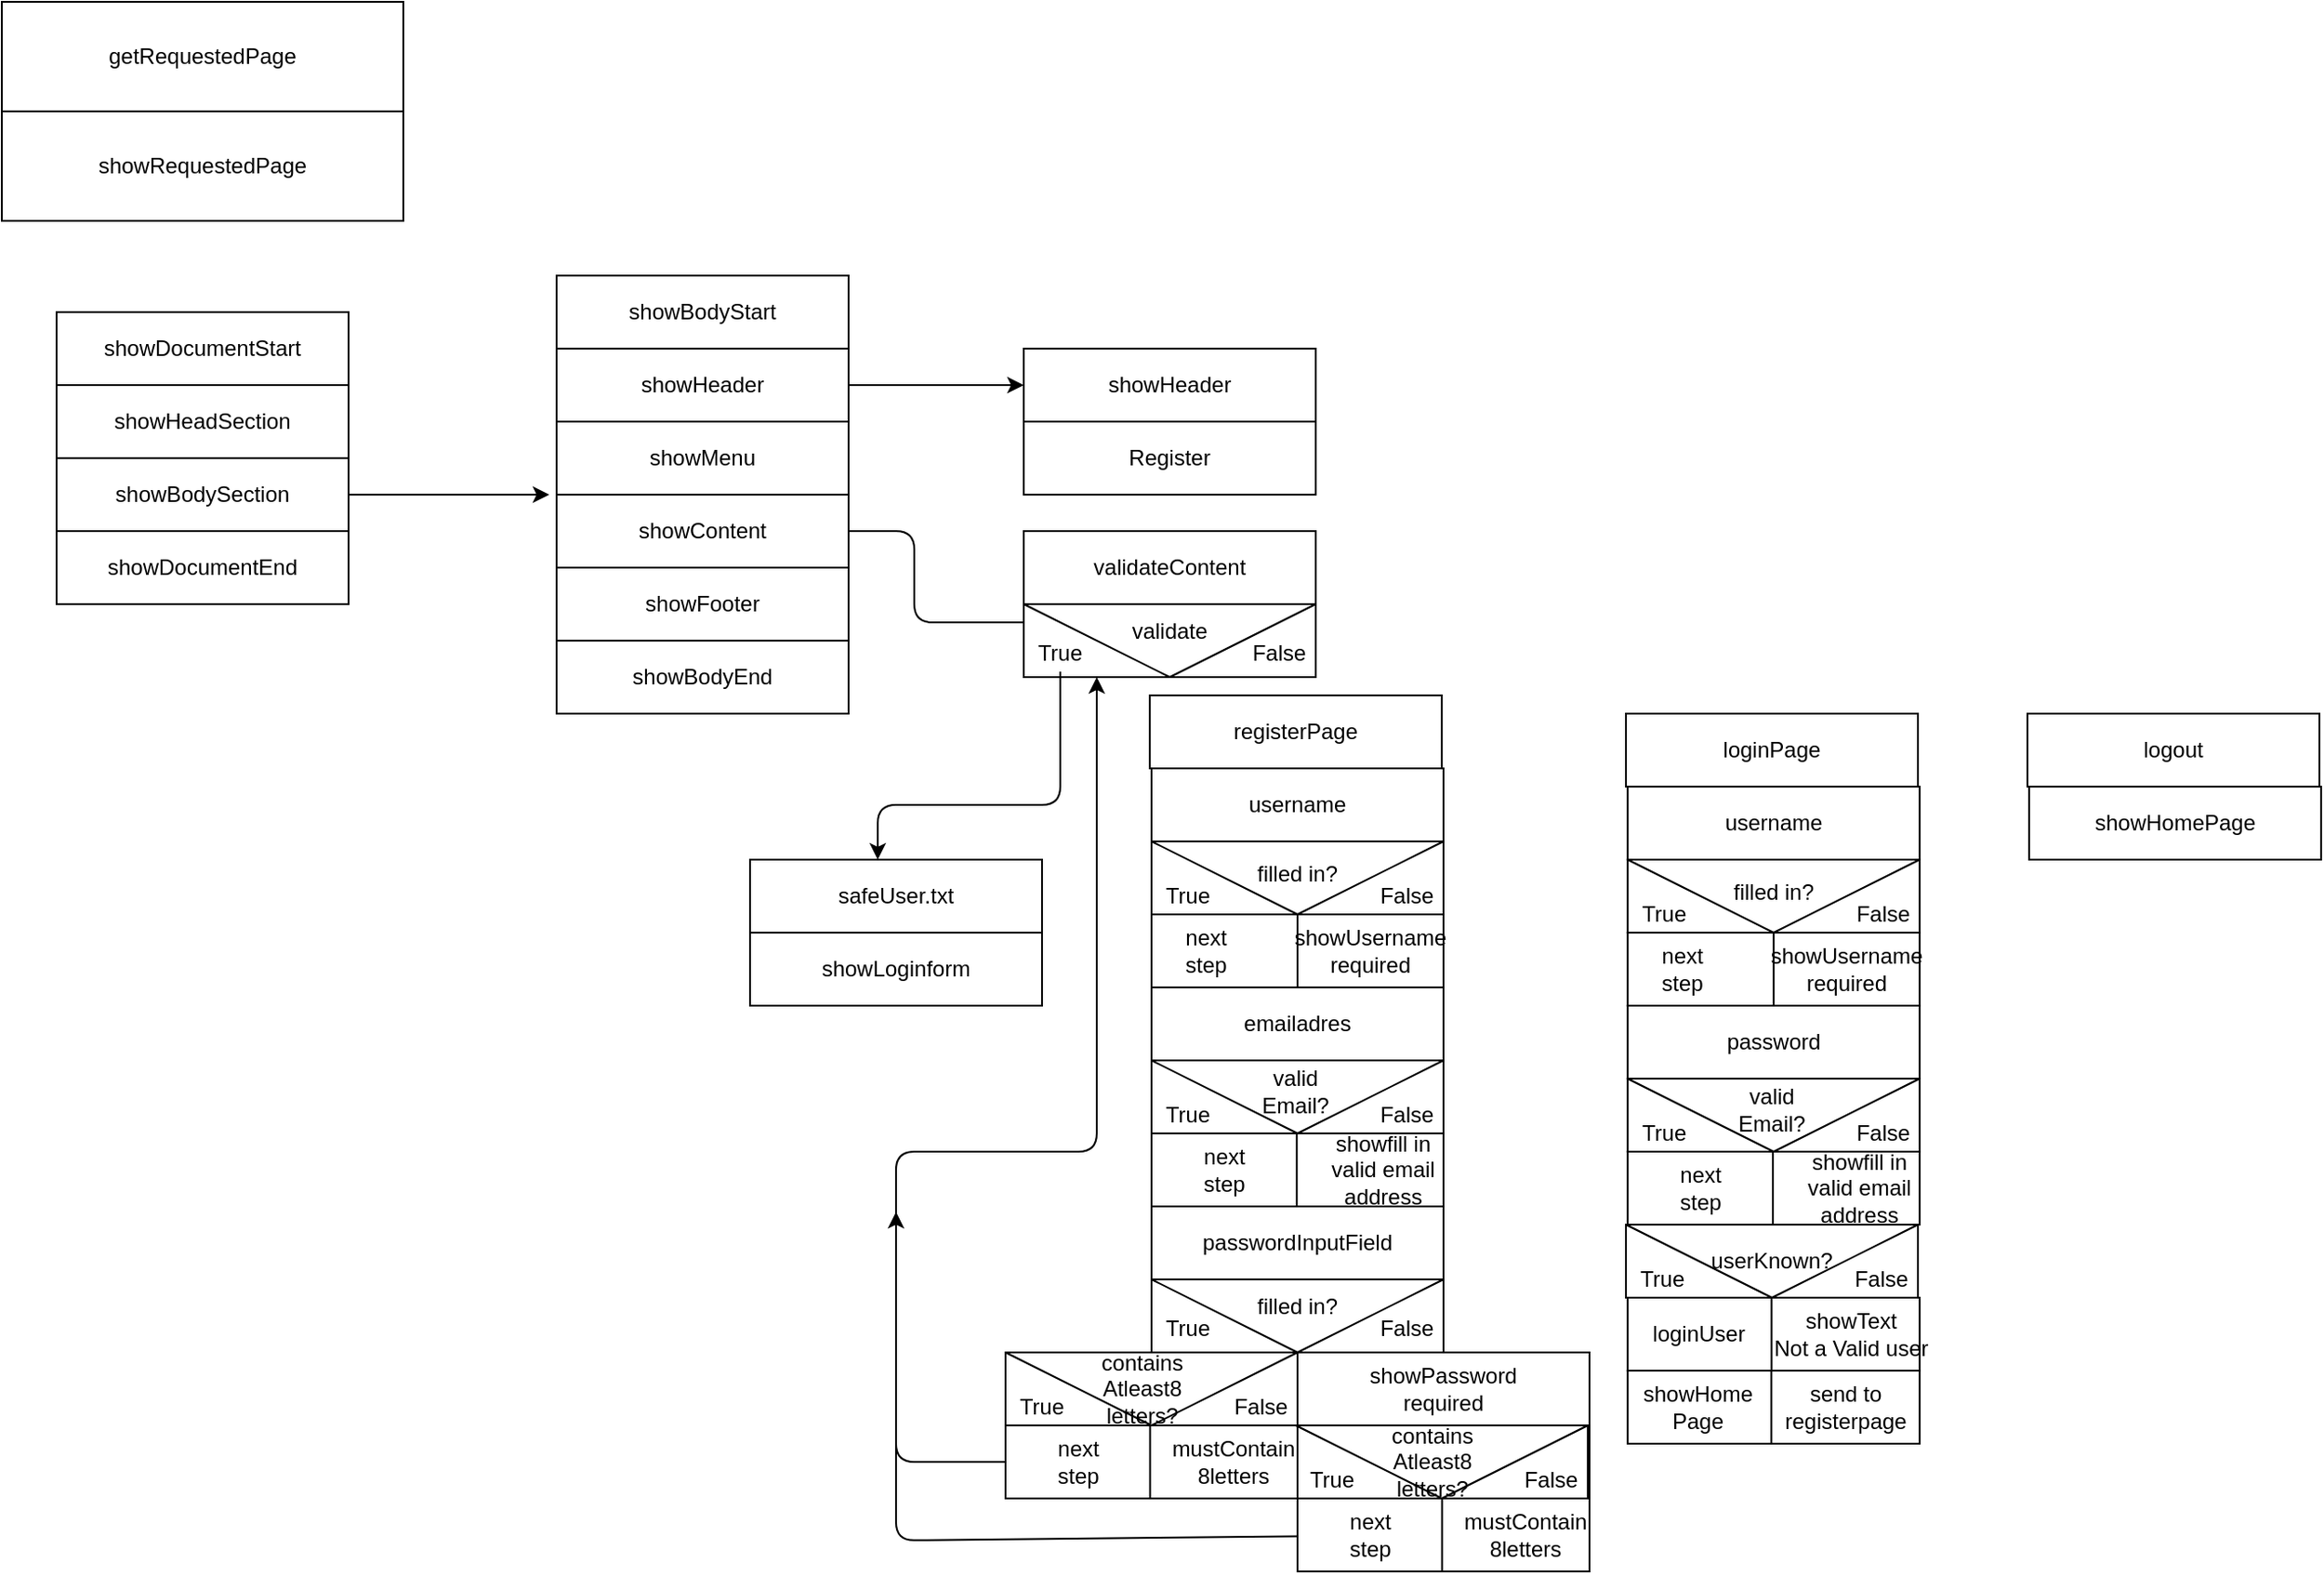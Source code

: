 <mxfile>
    <diagram id="0ivJ61V1_aw-lX1sDPLv" name="Page-1">
        <mxGraphModel dx="2798" dy="1618" grid="1" gridSize="10" guides="1" tooltips="1" connect="1" arrows="1" fold="1" page="1" pageScale="1" pageWidth="827" pageHeight="1169" math="0" shadow="0">
            <root>
                <mxCell id="0"/>
                <mxCell id="1" parent="0"/>
                <mxCell id="2" value="getRequestedPage" style="rounded=0;whiteSpace=wrap;html=1;" vertex="1" parent="1">
                    <mxGeometry x="110" y="130" width="220" height="60" as="geometry"/>
                </mxCell>
                <mxCell id="3" value="showRequestedPage" style="rounded=0;whiteSpace=wrap;html=1;" vertex="1" parent="1">
                    <mxGeometry x="110" y="190" width="220" height="60" as="geometry"/>
                </mxCell>
                <mxCell id="5" value="showDocumentStart" style="rounded=0;whiteSpace=wrap;html=1;" vertex="1" parent="1">
                    <mxGeometry x="140" y="300" width="160" height="40" as="geometry"/>
                </mxCell>
                <mxCell id="6" value="showHeadSection" style="rounded=0;whiteSpace=wrap;html=1;" vertex="1" parent="1">
                    <mxGeometry x="140" y="340" width="160" height="40" as="geometry"/>
                </mxCell>
                <mxCell id="9" style="edgeStyle=none;html=1;" edge="1" parent="1" source="7">
                    <mxGeometry relative="1" as="geometry">
                        <mxPoint x="410" y="400" as="targetPoint"/>
                    </mxGeometry>
                </mxCell>
                <mxCell id="7" value="showBodySection" style="rounded=0;whiteSpace=wrap;html=1;" vertex="1" parent="1">
                    <mxGeometry x="140" y="380" width="160" height="40" as="geometry"/>
                </mxCell>
                <mxCell id="8" value="showDocumentEnd" style="rounded=0;whiteSpace=wrap;html=1;" vertex="1" parent="1">
                    <mxGeometry x="140" y="420" width="160" height="40" as="geometry"/>
                </mxCell>
                <mxCell id="12" value="showBodyStart" style="rounded=0;whiteSpace=wrap;html=1;" vertex="1" parent="1">
                    <mxGeometry x="414" y="280" width="160" height="40" as="geometry"/>
                </mxCell>
                <mxCell id="18" style="edgeStyle=none;html=1;" edge="1" parent="1" source="13">
                    <mxGeometry relative="1" as="geometry">
                        <mxPoint x="670" y="340" as="targetPoint"/>
                    </mxGeometry>
                </mxCell>
                <mxCell id="13" value="showHeader" style="rounded=0;whiteSpace=wrap;html=1;" vertex="1" parent="1">
                    <mxGeometry x="414" y="320" width="160" height="40" as="geometry"/>
                </mxCell>
                <mxCell id="14" value="showMenu" style="rounded=0;whiteSpace=wrap;html=1;" vertex="1" parent="1">
                    <mxGeometry x="414" y="360" width="160" height="40" as="geometry"/>
                </mxCell>
                <mxCell id="21" style="edgeStyle=none;html=1;" edge="1" parent="1" source="15">
                    <mxGeometry relative="1" as="geometry">
                        <mxPoint x="680" y="470" as="targetPoint"/>
                        <Array as="points">
                            <mxPoint x="610" y="420"/>
                            <mxPoint x="610" y="470"/>
                        </Array>
                    </mxGeometry>
                </mxCell>
                <mxCell id="15" value="showContent" style="rounded=0;whiteSpace=wrap;html=1;" vertex="1" parent="1">
                    <mxGeometry x="414" y="400" width="160" height="40" as="geometry"/>
                </mxCell>
                <mxCell id="16" value="showFooter" style="rounded=0;whiteSpace=wrap;html=1;" vertex="1" parent="1">
                    <mxGeometry x="414" y="440" width="160" height="40" as="geometry"/>
                </mxCell>
                <mxCell id="17" value="showBodyEnd" style="rounded=0;whiteSpace=wrap;html=1;" vertex="1" parent="1">
                    <mxGeometry x="414" y="480" width="160" height="40" as="geometry"/>
                </mxCell>
                <mxCell id="19" value="showHeader" style="rounded=0;whiteSpace=wrap;html=1;" vertex="1" parent="1">
                    <mxGeometry x="670" y="320" width="160" height="40" as="geometry"/>
                </mxCell>
                <mxCell id="20" value="Register" style="rounded=0;whiteSpace=wrap;html=1;" vertex="1" parent="1">
                    <mxGeometry x="670" y="360" width="160" height="40" as="geometry"/>
                </mxCell>
                <mxCell id="22" value="validateContent" style="rounded=0;whiteSpace=wrap;html=1;" vertex="1" parent="1">
                    <mxGeometry x="670" y="420" width="160" height="40" as="geometry"/>
                </mxCell>
                <mxCell id="24" value="" style="rounded=0;whiteSpace=wrap;html=1;" vertex="1" parent="1">
                    <mxGeometry x="670" y="460" width="160" height="40" as="geometry"/>
                </mxCell>
                <mxCell id="25" value="" style="endArrow=none;html=1;exitX=0.5;exitY=1;exitDx=0;exitDy=0;" edge="1" parent="1" source="24">
                    <mxGeometry width="50" height="50" relative="1" as="geometry">
                        <mxPoint x="780" y="510" as="sourcePoint"/>
                        <mxPoint x="830" y="460" as="targetPoint"/>
                    </mxGeometry>
                </mxCell>
                <mxCell id="26" value="" style="endArrow=none;html=1;exitX=0;exitY=0;exitDx=0;exitDy=0;" edge="1" parent="1" source="24">
                    <mxGeometry width="50" height="50" relative="1" as="geometry">
                        <mxPoint x="680" y="490" as="sourcePoint"/>
                        <mxPoint x="750" y="500" as="targetPoint"/>
                    </mxGeometry>
                </mxCell>
                <mxCell id="28" value="validate" style="text;html=1;strokeColor=none;fillColor=none;align=center;verticalAlign=middle;whiteSpace=wrap;rounded=0;" vertex="1" parent="1">
                    <mxGeometry x="720" y="460" width="60" height="30" as="geometry"/>
                </mxCell>
                <mxCell id="34" style="edgeStyle=none;html=1;" edge="1" parent="1" source="29">
                    <mxGeometry relative="1" as="geometry">
                        <mxPoint x="590" y="600" as="targetPoint"/>
                        <Array as="points">
                            <mxPoint x="690" y="570"/>
                            <mxPoint x="590" y="570"/>
                        </Array>
                    </mxGeometry>
                </mxCell>
                <mxCell id="29" value="True" style="text;html=1;strokeColor=none;fillColor=none;align=center;verticalAlign=middle;whiteSpace=wrap;rounded=0;" vertex="1" parent="1">
                    <mxGeometry x="680" y="477" width="20" height="20" as="geometry"/>
                </mxCell>
                <mxCell id="31" value="False" style="text;html=1;strokeColor=none;fillColor=none;align=center;verticalAlign=middle;whiteSpace=wrap;rounded=0;" vertex="1" parent="1">
                    <mxGeometry x="800" y="477" width="20" height="20" as="geometry"/>
                </mxCell>
                <mxCell id="33" value="username" style="rounded=0;whiteSpace=wrap;html=1;" vertex="1" parent="1">
                    <mxGeometry x="740" y="550" width="160" height="40" as="geometry"/>
                </mxCell>
                <mxCell id="35" value="safeUser.txt" style="rounded=0;whiteSpace=wrap;html=1;" vertex="1" parent="1">
                    <mxGeometry x="520" y="600" width="160" height="40" as="geometry"/>
                </mxCell>
                <mxCell id="36" value="showLoginform" style="rounded=0;whiteSpace=wrap;html=1;" vertex="1" parent="1">
                    <mxGeometry x="520" y="640" width="160" height="40" as="geometry"/>
                </mxCell>
                <mxCell id="45" style="edgeStyle=none;html=1;entryX=0.5;entryY=0;entryDx=0;entryDy=0;" edge="1" parent="1" source="37">
                    <mxGeometry relative="1" as="geometry">
                        <mxPoint x="820" y="630" as="targetPoint"/>
                    </mxGeometry>
                </mxCell>
                <mxCell id="37" value="" style="rounded=0;whiteSpace=wrap;html=1;" vertex="1" parent="1">
                    <mxGeometry x="740" y="590" width="160" height="40" as="geometry"/>
                </mxCell>
                <mxCell id="38" value="" style="endArrow=none;html=1;exitX=0.5;exitY=1;exitDx=0;exitDy=0;" edge="1" parent="1" source="37">
                    <mxGeometry width="50" height="50" relative="1" as="geometry">
                        <mxPoint x="850" y="640" as="sourcePoint"/>
                        <mxPoint x="900" y="590" as="targetPoint"/>
                    </mxGeometry>
                </mxCell>
                <mxCell id="39" value="" style="endArrow=none;html=1;exitX=0;exitY=0;exitDx=0;exitDy=0;" edge="1" parent="1" source="37">
                    <mxGeometry width="50" height="50" relative="1" as="geometry">
                        <mxPoint x="750" y="620" as="sourcePoint"/>
                        <mxPoint x="820" y="630" as="targetPoint"/>
                    </mxGeometry>
                </mxCell>
                <mxCell id="40" value="filled in?" style="text;html=1;strokeColor=none;fillColor=none;align=center;verticalAlign=middle;whiteSpace=wrap;rounded=0;" vertex="1" parent="1">
                    <mxGeometry x="790" y="593" width="60" height="30" as="geometry"/>
                </mxCell>
                <mxCell id="41" value="True" style="text;html=1;strokeColor=none;fillColor=none;align=center;verticalAlign=middle;whiteSpace=wrap;rounded=0;" vertex="1" parent="1">
                    <mxGeometry x="750" y="610" width="20" height="20" as="geometry"/>
                </mxCell>
                <mxCell id="42" value="False" style="text;html=1;strokeColor=none;fillColor=none;align=center;verticalAlign=middle;whiteSpace=wrap;rounded=0;" vertex="1" parent="1">
                    <mxGeometry x="870" y="610" width="20" height="20" as="geometry"/>
                </mxCell>
                <mxCell id="48" value="passwordInputField" style="rounded=0;whiteSpace=wrap;html=1;" vertex="1" parent="1">
                    <mxGeometry x="740" y="790" width="160" height="40" as="geometry"/>
                </mxCell>
                <mxCell id="50" style="edgeStyle=none;html=1;entryX=0.5;entryY=0;entryDx=0;entryDy=0;" edge="1" parent="1" source="51">
                    <mxGeometry relative="1" as="geometry">
                        <mxPoint x="820" y="870" as="targetPoint"/>
                    </mxGeometry>
                </mxCell>
                <mxCell id="51" value="" style="rounded=0;whiteSpace=wrap;html=1;" vertex="1" parent="1">
                    <mxGeometry x="740" y="830" width="160" height="40" as="geometry"/>
                </mxCell>
                <mxCell id="52" value="" style="endArrow=none;html=1;exitX=0.5;exitY=1;exitDx=0;exitDy=0;" edge="1" parent="1" source="51">
                    <mxGeometry width="50" height="50" relative="1" as="geometry">
                        <mxPoint x="850" y="880" as="sourcePoint"/>
                        <mxPoint x="900" y="830" as="targetPoint"/>
                    </mxGeometry>
                </mxCell>
                <mxCell id="53" value="" style="endArrow=none;html=1;exitX=0;exitY=0;exitDx=0;exitDy=0;" edge="1" parent="1" source="51">
                    <mxGeometry width="50" height="50" relative="1" as="geometry">
                        <mxPoint x="750" y="860" as="sourcePoint"/>
                        <mxPoint x="820" y="870" as="targetPoint"/>
                    </mxGeometry>
                </mxCell>
                <mxCell id="54" value="filled in?" style="text;html=1;strokeColor=none;fillColor=none;align=center;verticalAlign=middle;whiteSpace=wrap;rounded=0;" vertex="1" parent="1">
                    <mxGeometry x="790" y="830" width="60" height="30" as="geometry"/>
                </mxCell>
                <mxCell id="56" value="False" style="text;html=1;strokeColor=none;fillColor=none;align=center;verticalAlign=middle;whiteSpace=wrap;rounded=0;" vertex="1" parent="1">
                    <mxGeometry x="870" y="847" width="20" height="20" as="geometry"/>
                </mxCell>
                <mxCell id="61" style="edgeStyle=none;html=1;entryX=0.5;entryY=0;entryDx=0;entryDy=0;" edge="1" parent="1" target="62">
                    <mxGeometry relative="1" as="geometry">
                        <mxPoint x="820" y="870" as="sourcePoint"/>
                    </mxGeometry>
                </mxCell>
                <mxCell id="62" value="" style="rounded=0;whiteSpace=wrap;html=1;" vertex="1" parent="1">
                    <mxGeometry x="660" y="870" width="320" height="40" as="geometry"/>
                </mxCell>
                <mxCell id="63" value="" style="endArrow=none;html=1;exitX=0.5;exitY=1;exitDx=0;exitDy=0;entryX=0.5;entryY=0;entryDx=0;entryDy=0;" edge="1" parent="1" source="62" target="62">
                    <mxGeometry width="50" height="50" relative="1" as="geometry">
                        <mxPoint x="830" y="880" as="sourcePoint"/>
                        <mxPoint x="910" y="840" as="targetPoint"/>
                    </mxGeometry>
                </mxCell>
                <mxCell id="65" value="showPassword required" style="text;html=1;strokeColor=none;fillColor=none;align=center;verticalAlign=middle;whiteSpace=wrap;rounded=0;" vertex="1" parent="1">
                    <mxGeometry x="890" y="880" width="20" height="20" as="geometry"/>
                </mxCell>
                <mxCell id="67" value="contains&lt;br&gt;Atleast8&lt;br&gt;letters?" style="text;html=1;strokeColor=none;fillColor=none;align=center;verticalAlign=middle;whiteSpace=wrap;rounded=0;" vertex="1" parent="1">
                    <mxGeometry x="710" y="880" width="50" height="20" as="geometry"/>
                </mxCell>
                <mxCell id="68" value="" style="endArrow=none;html=1;exitX=0;exitY=0;exitDx=0;exitDy=0;" edge="1" parent="1">
                    <mxGeometry width="50" height="50" relative="1" as="geometry">
                        <mxPoint x="660" y="870" as="sourcePoint"/>
                        <mxPoint x="740" y="910" as="targetPoint"/>
                    </mxGeometry>
                </mxCell>
                <mxCell id="69" value="" style="endArrow=none;html=1;exitX=0.5;exitY=1;exitDx=0;exitDy=0;" edge="1" parent="1">
                    <mxGeometry width="50" height="50" relative="1" as="geometry">
                        <mxPoint x="740" y="910" as="sourcePoint"/>
                        <mxPoint x="820" y="870" as="targetPoint"/>
                    </mxGeometry>
                </mxCell>
                <mxCell id="55" value="True" style="text;html=1;strokeColor=none;fillColor=none;align=center;verticalAlign=middle;whiteSpace=wrap;rounded=0;" vertex="1" parent="1">
                    <mxGeometry x="670" y="890" width="20" height="20" as="geometry"/>
                </mxCell>
                <mxCell id="70" value="False" style="text;html=1;strokeColor=none;fillColor=none;align=center;verticalAlign=middle;whiteSpace=wrap;rounded=0;" vertex="1" parent="1">
                    <mxGeometry x="790" y="890" width="20" height="20" as="geometry"/>
                </mxCell>
                <mxCell id="71" value="True" style="text;html=1;strokeColor=none;fillColor=none;align=center;verticalAlign=middle;whiteSpace=wrap;rounded=0;" vertex="1" parent="1">
                    <mxGeometry x="750" y="847" width="20" height="20" as="geometry"/>
                </mxCell>
                <mxCell id="76" style="edgeStyle=none;html=1;entryX=0.25;entryY=1;entryDx=0;entryDy=0;" edge="1" parent="1" source="72" target="24">
                    <mxGeometry relative="1" as="geometry">
                        <Array as="points">
                            <mxPoint x="600" y="930"/>
                            <mxPoint x="600" y="850"/>
                            <mxPoint x="600" y="760"/>
                            <mxPoint x="710" y="760"/>
                        </Array>
                    </mxGeometry>
                </mxCell>
                <mxCell id="72" value="" style="rounded=0;whiteSpace=wrap;html=1;" vertex="1" parent="1">
                    <mxGeometry x="660" y="910" width="160" height="40" as="geometry"/>
                </mxCell>
                <mxCell id="73" value="" style="endArrow=none;html=1;exitX=0.5;exitY=1;exitDx=0;exitDy=0;entryX=0.5;entryY=0;entryDx=0;entryDy=0;" edge="1" parent="1">
                    <mxGeometry width="50" height="50" relative="1" as="geometry">
                        <mxPoint x="739.23" y="950" as="sourcePoint"/>
                        <mxPoint x="739.23" y="910" as="targetPoint"/>
                    </mxGeometry>
                </mxCell>
                <mxCell id="74" value="mustContain&lt;br&gt;8letters" style="text;html=1;strokeColor=none;fillColor=none;align=center;verticalAlign=middle;whiteSpace=wrap;rounded=0;" vertex="1" parent="1">
                    <mxGeometry x="760" y="920" width="50" height="20" as="geometry"/>
                </mxCell>
                <mxCell id="75" value="next step" style="text;html=1;strokeColor=none;fillColor=none;align=center;verticalAlign=middle;whiteSpace=wrap;rounded=0;" vertex="1" parent="1">
                    <mxGeometry x="690" y="920" width="20" height="20" as="geometry"/>
                </mxCell>
                <mxCell id="78" value="" style="rounded=0;whiteSpace=wrap;html=1;" vertex="1" parent="1">
                    <mxGeometry x="820" y="910" width="160" height="40" as="geometry"/>
                </mxCell>
                <mxCell id="79" style="edgeStyle=none;html=1;entryX=0.5;entryY=0;entryDx=0;entryDy=0;" edge="1" parent="1">
                    <mxGeometry relative="1" as="geometry">
                        <mxPoint x="979.09" y="910" as="targetPoint"/>
                        <mxPoint x="979.09" y="910" as="sourcePoint"/>
                    </mxGeometry>
                </mxCell>
                <mxCell id="80" style="edgeStyle=none;html=1;entryX=0.5;entryY=0;entryDx=0;entryDy=0;" edge="1" parent="1">
                    <mxGeometry relative="1" as="geometry">
                        <mxPoint x="979.09" y="910" as="sourcePoint"/>
                        <mxPoint x="979.09" y="910" as="targetPoint"/>
                    </mxGeometry>
                </mxCell>
                <mxCell id="81" value="" style="endArrow=none;html=1;exitX=0.5;exitY=1;exitDx=0;exitDy=0;entryX=0.5;entryY=0;entryDx=0;entryDy=0;" edge="1" parent="1">
                    <mxGeometry width="50" height="50" relative="1" as="geometry">
                        <mxPoint x="979.09" y="950" as="sourcePoint"/>
                        <mxPoint x="979.09" y="910" as="targetPoint"/>
                    </mxGeometry>
                </mxCell>
                <mxCell id="82" value="contains&lt;br&gt;Atleast8&lt;br&gt;letters?" style="text;html=1;strokeColor=none;fillColor=none;align=center;verticalAlign=middle;whiteSpace=wrap;rounded=0;" vertex="1" parent="1">
                    <mxGeometry x="869.09" y="920" width="50" height="20" as="geometry"/>
                </mxCell>
                <mxCell id="83" value="" style="endArrow=none;html=1;exitX=0;exitY=0;exitDx=0;exitDy=0;" edge="1" parent="1">
                    <mxGeometry width="50" height="50" relative="1" as="geometry">
                        <mxPoint x="819.09" y="910" as="sourcePoint"/>
                        <mxPoint x="899.09" y="950" as="targetPoint"/>
                    </mxGeometry>
                </mxCell>
                <mxCell id="84" value="" style="endArrow=none;html=1;exitX=0.5;exitY=1;exitDx=0;exitDy=0;" edge="1" parent="1">
                    <mxGeometry width="50" height="50" relative="1" as="geometry">
                        <mxPoint x="899.09" y="950" as="sourcePoint"/>
                        <mxPoint x="979.09" y="910" as="targetPoint"/>
                    </mxGeometry>
                </mxCell>
                <mxCell id="85" value="True" style="text;html=1;strokeColor=none;fillColor=none;align=center;verticalAlign=middle;whiteSpace=wrap;rounded=0;" vertex="1" parent="1">
                    <mxGeometry x="829.09" y="930" width="20" height="20" as="geometry"/>
                </mxCell>
                <mxCell id="86" value="False" style="text;html=1;strokeColor=none;fillColor=none;align=center;verticalAlign=middle;whiteSpace=wrap;rounded=0;" vertex="1" parent="1">
                    <mxGeometry x="949.09" y="930" width="20" height="20" as="geometry"/>
                </mxCell>
                <mxCell id="93" style="edgeStyle=none;html=1;" edge="1" parent="1" source="89">
                    <mxGeometry relative="1" as="geometry">
                        <mxPoint x="600" y="793" as="targetPoint"/>
                        <Array as="points">
                            <mxPoint x="600" y="973"/>
                        </Array>
                    </mxGeometry>
                </mxCell>
                <mxCell id="89" value="" style="rounded=0;whiteSpace=wrap;html=1;" vertex="1" parent="1">
                    <mxGeometry x="820" y="950" width="160" height="40" as="geometry"/>
                </mxCell>
                <mxCell id="90" value="" style="endArrow=none;html=1;exitX=0.5;exitY=1;exitDx=0;exitDy=0;entryX=0.5;entryY=0;entryDx=0;entryDy=0;" edge="1" parent="1">
                    <mxGeometry width="50" height="50" relative="1" as="geometry">
                        <mxPoint x="899.23" y="990" as="sourcePoint"/>
                        <mxPoint x="899.23" y="950" as="targetPoint"/>
                    </mxGeometry>
                </mxCell>
                <mxCell id="91" value="mustContain&lt;br&gt;8letters" style="text;html=1;strokeColor=none;fillColor=none;align=center;verticalAlign=middle;whiteSpace=wrap;rounded=0;" vertex="1" parent="1">
                    <mxGeometry x="920" y="960" width="50" height="20" as="geometry"/>
                </mxCell>
                <mxCell id="92" value="next step" style="text;html=1;strokeColor=none;fillColor=none;align=center;verticalAlign=middle;whiteSpace=wrap;rounded=0;" vertex="1" parent="1">
                    <mxGeometry x="850" y="960" width="20" height="20" as="geometry"/>
                </mxCell>
                <mxCell id="95" value="" style="rounded=0;whiteSpace=wrap;html=1;" vertex="1" parent="1">
                    <mxGeometry x="740" y="630" width="160" height="40" as="geometry"/>
                </mxCell>
                <mxCell id="96" value="" style="endArrow=none;html=1;exitX=0.5;exitY=1;exitDx=0;exitDy=0;entryX=0.5;entryY=0;entryDx=0;entryDy=0;" edge="1" parent="1" source="95" target="95">
                    <mxGeometry width="50" height="50" relative="1" as="geometry">
                        <mxPoint x="830" y="640" as="sourcePoint"/>
                        <mxPoint x="910" y="600" as="targetPoint"/>
                    </mxGeometry>
                </mxCell>
                <mxCell id="97" value="next step" style="text;html=1;strokeColor=none;fillColor=none;align=center;verticalAlign=middle;whiteSpace=wrap;rounded=0;" vertex="1" parent="1">
                    <mxGeometry x="760" y="640" width="20" height="20" as="geometry"/>
                </mxCell>
                <mxCell id="98" value="showUsername required" style="text;html=1;strokeColor=none;fillColor=none;align=center;verticalAlign=middle;whiteSpace=wrap;rounded=0;" vertex="1" parent="1">
                    <mxGeometry x="850" y="640" width="20" height="20" as="geometry"/>
                </mxCell>
                <mxCell id="99" value="emailadres" style="rounded=0;whiteSpace=wrap;html=1;" vertex="1" parent="1">
                    <mxGeometry x="740" y="670" width="160" height="40" as="geometry"/>
                </mxCell>
                <mxCell id="100" value="" style="rounded=0;whiteSpace=wrap;html=1;" vertex="1" parent="1">
                    <mxGeometry x="740" y="710" width="160" height="40" as="geometry"/>
                </mxCell>
                <mxCell id="103" value="valid Email?" style="text;html=1;strokeColor=none;fillColor=none;align=center;verticalAlign=middle;whiteSpace=wrap;rounded=0;" vertex="1" parent="1">
                    <mxGeometry x="809.09" y="717" width="20" height="20" as="geometry"/>
                </mxCell>
                <mxCell id="104" value="" style="rounded=0;whiteSpace=wrap;html=1;" vertex="1" parent="1">
                    <mxGeometry x="740" y="750" width="160" height="40" as="geometry"/>
                </mxCell>
                <mxCell id="105" value="" style="endArrow=none;html=1;entryX=0.5;entryY=0;entryDx=0;entryDy=0;" edge="1" parent="1">
                    <mxGeometry width="50" height="50" relative="1" as="geometry">
                        <mxPoint x="819.62" y="790" as="sourcePoint"/>
                        <mxPoint x="819.62" y="750" as="targetPoint"/>
                        <Array as="points">
                            <mxPoint x="819.62" y="790"/>
                        </Array>
                    </mxGeometry>
                </mxCell>
                <mxCell id="106" value="" style="endArrow=none;html=1;exitX=0.5;exitY=1;exitDx=0;exitDy=0;" edge="1" parent="1">
                    <mxGeometry width="50" height="50" relative="1" as="geometry">
                        <mxPoint x="820" y="750" as="sourcePoint"/>
                        <mxPoint x="900" y="710" as="targetPoint"/>
                    </mxGeometry>
                </mxCell>
                <mxCell id="107" value="" style="endArrow=none;html=1;exitX=0;exitY=0;exitDx=0;exitDy=0;" edge="1" parent="1">
                    <mxGeometry width="50" height="50" relative="1" as="geometry">
                        <mxPoint x="740" y="710" as="sourcePoint"/>
                        <mxPoint x="820" y="750" as="targetPoint"/>
                    </mxGeometry>
                </mxCell>
                <mxCell id="108" value="False" style="text;html=1;strokeColor=none;fillColor=none;align=center;verticalAlign=middle;whiteSpace=wrap;rounded=0;" vertex="1" parent="1">
                    <mxGeometry x="870" y="730" width="20" height="20" as="geometry"/>
                </mxCell>
                <mxCell id="109" value="True" style="text;html=1;strokeColor=none;fillColor=none;align=center;verticalAlign=middle;whiteSpace=wrap;rounded=0;" vertex="1" parent="1">
                    <mxGeometry x="750" y="730" width="20" height="20" as="geometry"/>
                </mxCell>
                <mxCell id="110" value="next step" style="text;html=1;strokeColor=none;fillColor=none;align=center;verticalAlign=middle;whiteSpace=wrap;rounded=0;" vertex="1" parent="1">
                    <mxGeometry x="770" y="760" width="20" height="20" as="geometry"/>
                </mxCell>
                <mxCell id="111" value="showfill in valid email address" style="text;html=1;strokeColor=none;fillColor=none;align=center;verticalAlign=middle;whiteSpace=wrap;rounded=0;" vertex="1" parent="1">
                    <mxGeometry x="827" y="765" width="80" height="10" as="geometry"/>
                </mxCell>
                <mxCell id="112" value="registerPage" style="rounded=0;whiteSpace=wrap;html=1;" vertex="1" parent="1">
                    <mxGeometry x="739.09" y="510" width="160" height="40" as="geometry"/>
                </mxCell>
                <mxCell id="161" value="username" style="rounded=0;whiteSpace=wrap;html=1;" vertex="1" parent="1">
                    <mxGeometry x="1000.91" y="560" width="160" height="40" as="geometry"/>
                </mxCell>
                <mxCell id="162" style="edgeStyle=none;html=1;entryX=0.5;entryY=0;entryDx=0;entryDy=0;" edge="1" parent="1" source="163">
                    <mxGeometry relative="1" as="geometry">
                        <mxPoint x="1080.91" y="640" as="targetPoint"/>
                    </mxGeometry>
                </mxCell>
                <mxCell id="163" value="" style="rounded=0;whiteSpace=wrap;html=1;" vertex="1" parent="1">
                    <mxGeometry x="1000.91" y="600" width="160" height="40" as="geometry"/>
                </mxCell>
                <mxCell id="164" value="" style="endArrow=none;html=1;exitX=0.5;exitY=1;exitDx=0;exitDy=0;" edge="1" parent="1" source="163">
                    <mxGeometry width="50" height="50" relative="1" as="geometry">
                        <mxPoint x="1110.91" y="650" as="sourcePoint"/>
                        <mxPoint x="1160.91" y="600" as="targetPoint"/>
                    </mxGeometry>
                </mxCell>
                <mxCell id="165" value="" style="endArrow=none;html=1;exitX=0;exitY=0;exitDx=0;exitDy=0;" edge="1" parent="1" source="163">
                    <mxGeometry width="50" height="50" relative="1" as="geometry">
                        <mxPoint x="1010.91" y="630" as="sourcePoint"/>
                        <mxPoint x="1080.91" y="640" as="targetPoint"/>
                    </mxGeometry>
                </mxCell>
                <mxCell id="166" value="filled in?" style="text;html=1;strokeColor=none;fillColor=none;align=center;verticalAlign=middle;whiteSpace=wrap;rounded=0;" vertex="1" parent="1">
                    <mxGeometry x="1050.91" y="603" width="60" height="30" as="geometry"/>
                </mxCell>
                <mxCell id="167" value="True" style="text;html=1;strokeColor=none;fillColor=none;align=center;verticalAlign=middle;whiteSpace=wrap;rounded=0;" vertex="1" parent="1">
                    <mxGeometry x="1010.91" y="620" width="20" height="20" as="geometry"/>
                </mxCell>
                <mxCell id="168" value="False" style="text;html=1;strokeColor=none;fillColor=none;align=center;verticalAlign=middle;whiteSpace=wrap;rounded=0;" vertex="1" parent="1">
                    <mxGeometry x="1130.91" y="620" width="20" height="20" as="geometry"/>
                </mxCell>
                <mxCell id="169" value="" style="rounded=0;whiteSpace=wrap;html=1;" vertex="1" parent="1">
                    <mxGeometry x="1000.91" y="640" width="160" height="40" as="geometry"/>
                </mxCell>
                <mxCell id="170" value="" style="endArrow=none;html=1;exitX=0.5;exitY=1;exitDx=0;exitDy=0;entryX=0.5;entryY=0;entryDx=0;entryDy=0;" edge="1" parent="1" source="169" target="169">
                    <mxGeometry width="50" height="50" relative="1" as="geometry">
                        <mxPoint x="1090.91" y="650" as="sourcePoint"/>
                        <mxPoint x="1170.91" y="610" as="targetPoint"/>
                    </mxGeometry>
                </mxCell>
                <mxCell id="171" value="next step" style="text;html=1;strokeColor=none;fillColor=none;align=center;verticalAlign=middle;whiteSpace=wrap;rounded=0;" vertex="1" parent="1">
                    <mxGeometry x="1020.91" y="650" width="20" height="20" as="geometry"/>
                </mxCell>
                <mxCell id="172" value="showUsername required" style="text;html=1;strokeColor=none;fillColor=none;align=center;verticalAlign=middle;whiteSpace=wrap;rounded=0;" vertex="1" parent="1">
                    <mxGeometry x="1110.91" y="650" width="20" height="20" as="geometry"/>
                </mxCell>
                <mxCell id="173" value="password" style="rounded=0;whiteSpace=wrap;html=1;" vertex="1" parent="1">
                    <mxGeometry x="1000.91" y="680" width="160" height="40" as="geometry"/>
                </mxCell>
                <mxCell id="174" value="" style="rounded=0;whiteSpace=wrap;html=1;" vertex="1" parent="1">
                    <mxGeometry x="1000.91" y="720" width="160" height="40" as="geometry"/>
                </mxCell>
                <mxCell id="175" value="valid Email?" style="text;html=1;strokeColor=none;fillColor=none;align=center;verticalAlign=middle;whiteSpace=wrap;rounded=0;" vertex="1" parent="1">
                    <mxGeometry x="1070" y="727" width="20" height="20" as="geometry"/>
                </mxCell>
                <mxCell id="176" value="" style="rounded=0;whiteSpace=wrap;html=1;" vertex="1" parent="1">
                    <mxGeometry x="1000.91" y="760" width="160" height="40" as="geometry"/>
                </mxCell>
                <mxCell id="177" value="" style="endArrow=none;html=1;entryX=0.5;entryY=0;entryDx=0;entryDy=0;" edge="1" parent="1">
                    <mxGeometry width="50" height="50" relative="1" as="geometry">
                        <mxPoint x="1080.53" y="800" as="sourcePoint"/>
                        <mxPoint x="1080.53" y="760" as="targetPoint"/>
                        <Array as="points">
                            <mxPoint x="1080.53" y="800"/>
                        </Array>
                    </mxGeometry>
                </mxCell>
                <mxCell id="178" value="" style="endArrow=none;html=1;exitX=0.5;exitY=1;exitDx=0;exitDy=0;" edge="1" parent="1">
                    <mxGeometry width="50" height="50" relative="1" as="geometry">
                        <mxPoint x="1080.91" y="760" as="sourcePoint"/>
                        <mxPoint x="1160.91" y="720" as="targetPoint"/>
                    </mxGeometry>
                </mxCell>
                <mxCell id="179" value="" style="endArrow=none;html=1;exitX=0;exitY=0;exitDx=0;exitDy=0;" edge="1" parent="1">
                    <mxGeometry width="50" height="50" relative="1" as="geometry">
                        <mxPoint x="1000.91" y="720" as="sourcePoint"/>
                        <mxPoint x="1080.91" y="760" as="targetPoint"/>
                    </mxGeometry>
                </mxCell>
                <mxCell id="180" value="False" style="text;html=1;strokeColor=none;fillColor=none;align=center;verticalAlign=middle;whiteSpace=wrap;rounded=0;" vertex="1" parent="1">
                    <mxGeometry x="1130.91" y="740" width="20" height="20" as="geometry"/>
                </mxCell>
                <mxCell id="181" value="True" style="text;html=1;strokeColor=none;fillColor=none;align=center;verticalAlign=middle;whiteSpace=wrap;rounded=0;" vertex="1" parent="1">
                    <mxGeometry x="1010.91" y="740" width="20" height="20" as="geometry"/>
                </mxCell>
                <mxCell id="182" value="next step" style="text;html=1;strokeColor=none;fillColor=none;align=center;verticalAlign=middle;whiteSpace=wrap;rounded=0;" vertex="1" parent="1">
                    <mxGeometry x="1030.91" y="770" width="20" height="20" as="geometry"/>
                </mxCell>
                <mxCell id="183" value="showfill in valid email address" style="text;html=1;strokeColor=none;fillColor=none;align=center;verticalAlign=middle;whiteSpace=wrap;rounded=0;" vertex="1" parent="1">
                    <mxGeometry x="1087.91" y="775" width="80" height="10" as="geometry"/>
                </mxCell>
                <mxCell id="184" value="loginPage" style="rounded=0;whiteSpace=wrap;html=1;" vertex="1" parent="1">
                    <mxGeometry x="1000" y="520" width="160" height="40" as="geometry"/>
                </mxCell>
                <mxCell id="185" value="userKnown?" style="rounded=0;whiteSpace=wrap;html=1;" vertex="1" parent="1">
                    <mxGeometry x="1000" y="800" width="160" height="40" as="geometry"/>
                </mxCell>
                <mxCell id="186" value="" style="endArrow=none;html=1;exitX=0.5;exitY=1;exitDx=0;exitDy=0;" edge="1" parent="1">
                    <mxGeometry width="50" height="50" relative="1" as="geometry">
                        <mxPoint x="1080" y="840" as="sourcePoint"/>
                        <mxPoint x="1160" y="800" as="targetPoint"/>
                    </mxGeometry>
                </mxCell>
                <mxCell id="187" value="" style="endArrow=none;html=1;exitX=0;exitY=0;exitDx=0;exitDy=0;" edge="1" parent="1">
                    <mxGeometry width="50" height="50" relative="1" as="geometry">
                        <mxPoint x="1000.0" y="800" as="sourcePoint"/>
                        <mxPoint x="1080" y="840" as="targetPoint"/>
                    </mxGeometry>
                </mxCell>
                <mxCell id="188" value="False" style="text;html=1;strokeColor=none;fillColor=none;align=center;verticalAlign=middle;whiteSpace=wrap;rounded=0;" vertex="1" parent="1">
                    <mxGeometry x="1130" y="820" width="20" height="20" as="geometry"/>
                </mxCell>
                <mxCell id="189" value="True" style="text;html=1;strokeColor=none;fillColor=none;align=center;verticalAlign=middle;whiteSpace=wrap;rounded=0;" vertex="1" parent="1">
                    <mxGeometry x="1010" y="820" width="20" height="20" as="geometry"/>
                </mxCell>
                <mxCell id="190" value="" style="rounded=0;whiteSpace=wrap;html=1;" vertex="1" parent="1">
                    <mxGeometry x="1000.91" y="840" width="160" height="40" as="geometry"/>
                </mxCell>
                <mxCell id="191" value="" style="endArrow=none;html=1;entryX=0.5;entryY=0;entryDx=0;entryDy=0;" edge="1" parent="1">
                    <mxGeometry width="50" height="50" relative="1" as="geometry">
                        <mxPoint x="1079.76" y="880" as="sourcePoint"/>
                        <mxPoint x="1079.76" y="840" as="targetPoint"/>
                        <Array as="points">
                            <mxPoint x="1079.76" y="880"/>
                        </Array>
                    </mxGeometry>
                </mxCell>
                <mxCell id="192" value="loginUser" style="text;html=1;strokeColor=none;fillColor=none;align=center;verticalAlign=middle;whiteSpace=wrap;rounded=0;" vertex="1" parent="1">
                    <mxGeometry x="1030" y="850" width="20" height="20" as="geometry"/>
                </mxCell>
                <mxCell id="194" value="showText&lt;br&gt;Not a Valid user" style="text;html=1;strokeColor=none;fillColor=none;align=center;verticalAlign=middle;whiteSpace=wrap;rounded=0;" vertex="1" parent="1">
                    <mxGeometry x="1078.82" y="850" width="89.09" height="20" as="geometry"/>
                </mxCell>
                <mxCell id="195" value="" style="rounded=0;whiteSpace=wrap;html=1;" vertex="1" parent="1">
                    <mxGeometry x="1000.91" y="880" width="160" height="40" as="geometry"/>
                </mxCell>
                <mxCell id="196" value="" style="endArrow=none;html=1;entryX=0.5;entryY=0;entryDx=0;entryDy=0;" edge="1" parent="1">
                    <mxGeometry width="50" height="50" relative="1" as="geometry">
                        <mxPoint x="1079.67" y="920" as="sourcePoint"/>
                        <mxPoint x="1079.67" y="880" as="targetPoint"/>
                        <Array as="points">
                            <mxPoint x="1079.67" y="920"/>
                        </Array>
                    </mxGeometry>
                </mxCell>
                <mxCell id="197" value="send to registerpage" style="text;html=1;strokeColor=none;fillColor=none;align=center;verticalAlign=middle;whiteSpace=wrap;rounded=0;" vertex="1" parent="1">
                    <mxGeometry x="1076.36" y="890" width="89.09" height="20" as="geometry"/>
                </mxCell>
                <mxCell id="198" value="showHome&lt;br&gt;Page" style="text;html=1;strokeColor=none;fillColor=none;align=center;verticalAlign=middle;whiteSpace=wrap;rounded=0;" vertex="1" parent="1">
                    <mxGeometry x="995.45" y="890" width="89.09" height="20" as="geometry"/>
                </mxCell>
                <mxCell id="199" value="showHomePage" style="rounded=0;whiteSpace=wrap;html=1;" vertex="1" parent="1">
                    <mxGeometry x="1220.91" y="560" width="160" height="40" as="geometry"/>
                </mxCell>
                <mxCell id="213" value="logout" style="rounded=0;whiteSpace=wrap;html=1;" vertex="1" parent="1">
                    <mxGeometry x="1220" y="520" width="160" height="40" as="geometry"/>
                </mxCell>
            </root>
        </mxGraphModel>
    </diagram>
</mxfile>